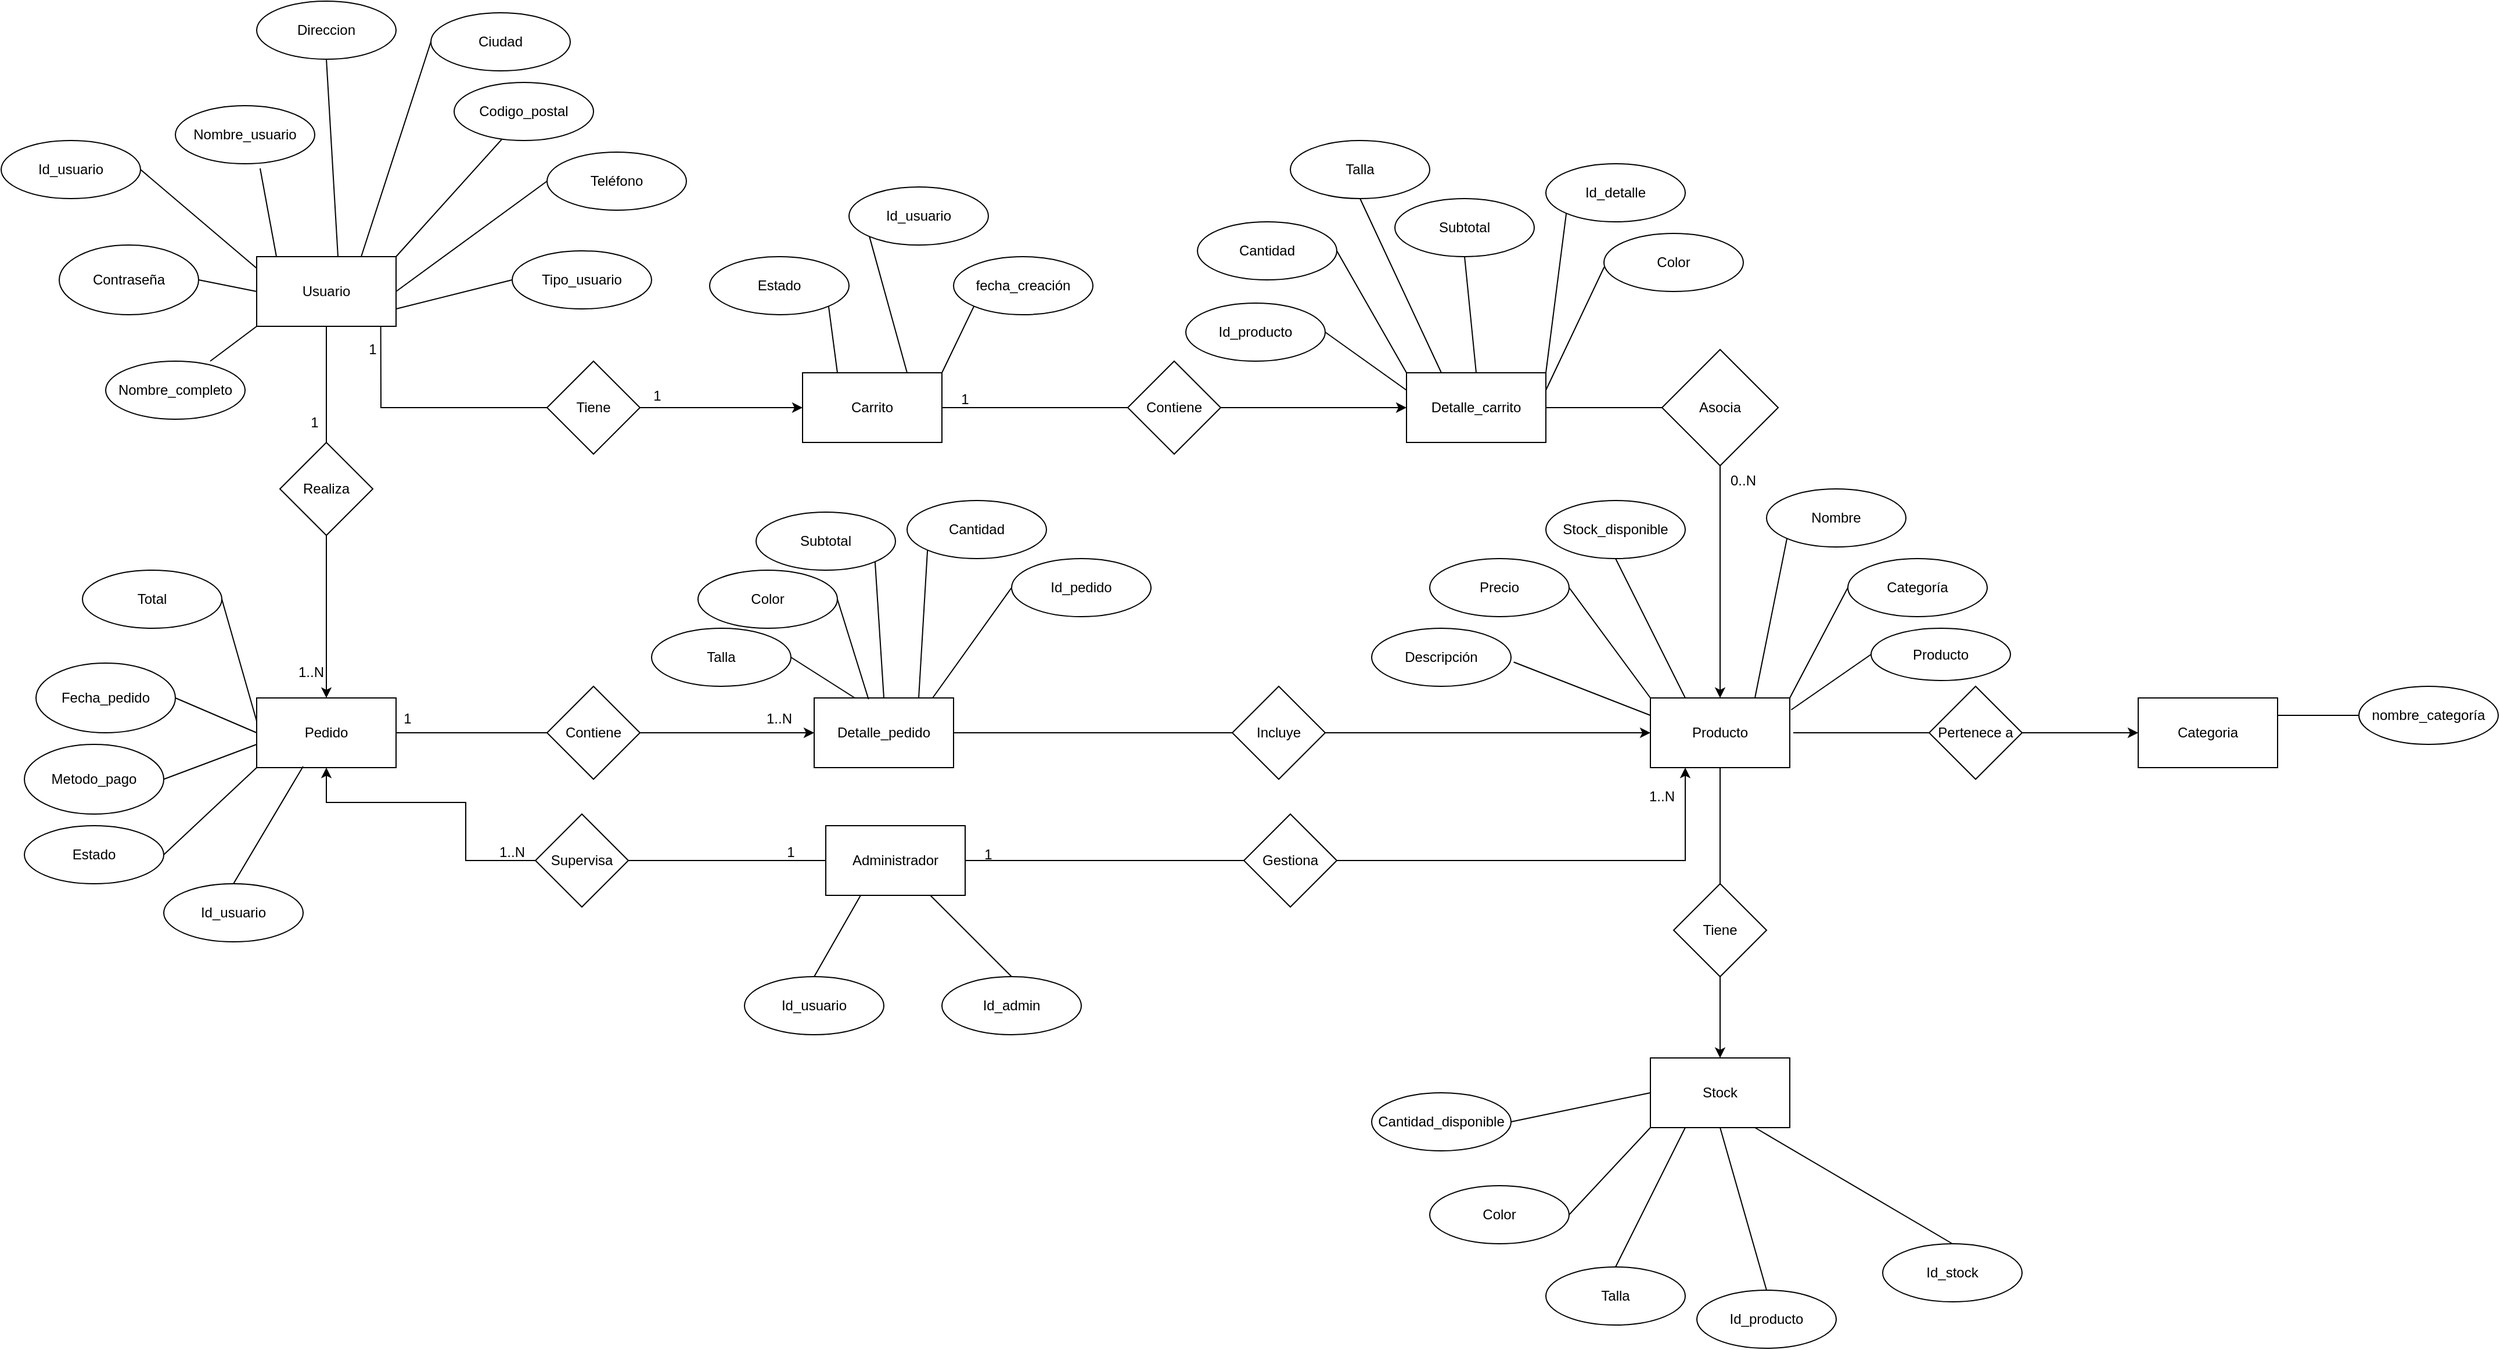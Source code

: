 <mxfile version="26.1.0">
  <diagram id="F8WKbndC_n5BdhczXZju" name="Página-2">
    <mxGraphModel grid="1" page="1" gridSize="10" guides="1" tooltips="1" connect="1" arrows="1" fold="1" pageScale="1" pageWidth="827" pageHeight="1169" math="0" shadow="0">
      <root>
        <mxCell id="0" />
        <mxCell id="1" parent="0" />
        <mxCell id="z0hsGDC3lAoRzizT9Ce4-1" value="Usuario" style="rounded=0;whiteSpace=wrap;html=1;" vertex="1" parent="1">
          <mxGeometry x="-490" y="-230" width="120" height="60" as="geometry" />
        </mxCell>
        <mxCell id="z0hsGDC3lAoRzizT9Ce4-2" value="Producto" style="rounded=0;whiteSpace=wrap;html=1;" vertex="1" parent="1">
          <mxGeometry x="710" y="150" width="120" height="60" as="geometry" />
        </mxCell>
        <mxCell id="z0hsGDC3lAoRzizT9Ce4-3" value="Categoria" style="rounded=0;whiteSpace=wrap;html=1;" vertex="1" parent="1">
          <mxGeometry x="1130" y="150" width="120" height="60" as="geometry" />
        </mxCell>
        <mxCell id="z0hsGDC3lAoRzizT9Ce4-4" value="Carrito" style="rounded=0;whiteSpace=wrap;html=1;" vertex="1" parent="1">
          <mxGeometry x="-20" y="-130" width="120" height="60" as="geometry" />
        </mxCell>
        <mxCell id="z0hsGDC3lAoRzizT9Ce4-5" value="Detalle_carrito" style="rounded=0;whiteSpace=wrap;html=1;" vertex="1" parent="1">
          <mxGeometry x="500" y="-130" width="120" height="60" as="geometry" />
        </mxCell>
        <mxCell id="z0hsGDC3lAoRzizT9Ce4-6" value="Pedido" style="rounded=0;whiteSpace=wrap;html=1;" vertex="1" parent="1">
          <mxGeometry x="-490" y="150" width="120" height="60" as="geometry" />
        </mxCell>
        <mxCell id="z0hsGDC3lAoRzizT9Ce4-7" value="Detalle_pedido" style="rounded=0;whiteSpace=wrap;html=1;" vertex="1" parent="1">
          <mxGeometry x="-10" y="150" width="120" height="60" as="geometry" />
        </mxCell>
        <mxCell id="z0hsGDC3lAoRzizT9Ce4-8" value="Stock" style="rounded=0;whiteSpace=wrap;html=1;" vertex="1" parent="1">
          <mxGeometry x="710" y="460" width="120" height="60" as="geometry" />
        </mxCell>
        <mxCell id="z0hsGDC3lAoRzizT9Ce4-9" value="Administrador" style="rounded=0;whiteSpace=wrap;html=1;" vertex="1" parent="1">
          <mxGeometry y="260" width="120" height="60" as="geometry" />
        </mxCell>
        <mxCell id="z0hsGDC3lAoRzizT9Ce4-10" value="Nombre_usuario" style="ellipse;whiteSpace=wrap;html=1;" vertex="1" parent="1">
          <mxGeometry x="-560" y="-360" width="120" height="50" as="geometry" />
        </mxCell>
        <mxCell id="z0hsGDC3lAoRzizT9Ce4-11" value="Direccion" style="ellipse;whiteSpace=wrap;html=1;" vertex="1" parent="1">
          <mxGeometry x="-490" y="-450" width="120" height="50" as="geometry" />
        </mxCell>
        <mxCell id="z0hsGDC3lAoRzizT9Ce4-12" value="Codigo_postal" style="ellipse;whiteSpace=wrap;html=1;" vertex="1" parent="1">
          <mxGeometry x="-320" y="-380" width="120" height="50" as="geometry" />
        </mxCell>
        <mxCell id="z0hsGDC3lAoRzizT9Ce4-13" value="Ciudad" style="ellipse;whiteSpace=wrap;html=1;" vertex="1" parent="1">
          <mxGeometry x="-340" y="-440" width="120" height="50" as="geometry" />
        </mxCell>
        <mxCell id="z0hsGDC3lAoRzizT9Ce4-14" value="Id_usuario" style="ellipse;whiteSpace=wrap;html=1;" vertex="1" parent="1">
          <mxGeometry x="-710" y="-330" width="120" height="50" as="geometry" />
        </mxCell>
        <mxCell id="z0hsGDC3lAoRzizT9Ce4-15" value="Tipo_usuario" style="ellipse;whiteSpace=wrap;html=1;" vertex="1" parent="1">
          <mxGeometry x="-270" y="-235" width="120" height="50" as="geometry" />
        </mxCell>
        <mxCell id="z0hsGDC3lAoRzizT9Ce4-16" value="Nombre_completo" style="ellipse;whiteSpace=wrap;html=1;" vertex="1" parent="1">
          <mxGeometry x="-620" y="-140" width="120" height="50" as="geometry" />
        </mxCell>
        <mxCell id="z0hsGDC3lAoRzizT9Ce4-17" value="Teléfono" style="ellipse;whiteSpace=wrap;html=1;" vertex="1" parent="1">
          <mxGeometry x="-240" y="-320" width="120" height="50" as="geometry" />
        </mxCell>
        <mxCell id="z0hsGDC3lAoRzizT9Ce4-18" value="Contraseña" style="ellipse;whiteSpace=wrap;html=1;" vertex="1" parent="1">
          <mxGeometry x="-660" y="-240" width="120" height="60" as="geometry" />
        </mxCell>
        <mxCell id="z0hsGDC3lAoRzizT9Ce4-29" value="Id_usuario" style="ellipse;whiteSpace=wrap;html=1;" vertex="1" parent="1">
          <mxGeometry x="20" y="-290" width="120" height="50" as="geometry" />
        </mxCell>
        <mxCell id="z0hsGDC3lAoRzizT9Ce4-30" value="fecha_creación" style="ellipse;whiteSpace=wrap;html=1;" vertex="1" parent="1">
          <mxGeometry x="110" y="-230" width="120" height="50" as="geometry" />
        </mxCell>
        <mxCell id="z0hsGDC3lAoRzizT9Ce4-31" value="Estado" style="ellipse;whiteSpace=wrap;html=1;" vertex="1" parent="1">
          <mxGeometry x="-100" y="-230" width="120" height="50" as="geometry" />
        </mxCell>
        <mxCell id="z0hsGDC3lAoRzizT9Ce4-33" value="Id_usuario" style="ellipse;whiteSpace=wrap;html=1;" vertex="1" parent="1">
          <mxGeometry x="-570" y="310" width="120" height="50" as="geometry" />
        </mxCell>
        <mxCell id="z0hsGDC3lAoRzizT9Ce4-34" value="Fecha_pedido" style="ellipse;whiteSpace=wrap;html=1;" vertex="1" parent="1">
          <mxGeometry x="-680" y="120" width="120" height="60" as="geometry" />
        </mxCell>
        <mxCell id="z0hsGDC3lAoRzizT9Ce4-35" value="Total" style="ellipse;whiteSpace=wrap;html=1;" vertex="1" parent="1">
          <mxGeometry x="-640" y="40" width="120" height="50" as="geometry" />
        </mxCell>
        <mxCell id="z0hsGDC3lAoRzizT9Ce4-36" value="Estado" style="ellipse;whiteSpace=wrap;html=1;" vertex="1" parent="1">
          <mxGeometry x="-690" y="260" width="120" height="50" as="geometry" />
        </mxCell>
        <mxCell id="z0hsGDC3lAoRzizT9Ce4-37" value="Metodo_pago" style="ellipse;whiteSpace=wrap;html=1;" vertex="1" parent="1">
          <mxGeometry x="-690" y="190" width="120" height="60" as="geometry" />
        </mxCell>
        <mxCell id="z0hsGDC3lAoRzizT9Ce4-40" value="Realiza" style="rhombus;whiteSpace=wrap;html=1;" vertex="1" parent="1">
          <mxGeometry x="-470" y="-70" width="80" height="80" as="geometry" />
        </mxCell>
        <mxCell id="z0hsGDC3lAoRzizT9Ce4-42" value="" style="endArrow=classic;html=1;rounded=0;entryX=0.5;entryY=0;entryDx=0;entryDy=0;exitX=0.5;exitY=1;exitDx=0;exitDy=0;" edge="1" parent="1" source="z0hsGDC3lAoRzizT9Ce4-40" target="z0hsGDC3lAoRzizT9Ce4-6">
          <mxGeometry width="50" height="50" relative="1" as="geometry">
            <mxPoint x="-410" y="60" as="sourcePoint" />
            <mxPoint x="-360" y="10" as="targetPoint" />
          </mxGeometry>
        </mxCell>
        <mxCell id="z0hsGDC3lAoRzizT9Ce4-44" value="Tiene" style="rhombus;whiteSpace=wrap;html=1;" vertex="1" parent="1">
          <mxGeometry x="-240" y="-140" width="80" height="80" as="geometry" />
        </mxCell>
        <mxCell id="z0hsGDC3lAoRzizT9Ce4-45" value="" style="endArrow=classic;html=1;rounded=0;exitX=1;exitY=0.5;exitDx=0;exitDy=0;entryX=0;entryY=0.5;entryDx=0;entryDy=0;" edge="1" parent="1" source="z0hsGDC3lAoRzizT9Ce4-44" target="z0hsGDC3lAoRzizT9Ce4-4">
          <mxGeometry width="50" height="50" relative="1" as="geometry">
            <mxPoint x="-210" y="30" as="sourcePoint" />
            <mxPoint x="-160" y="-20" as="targetPoint" />
          </mxGeometry>
        </mxCell>
        <mxCell id="z0hsGDC3lAoRzizT9Ce4-48" value="Contiene" style="rhombus;whiteSpace=wrap;html=1;" vertex="1" parent="1">
          <mxGeometry x="260" y="-140" width="80" height="80" as="geometry" />
        </mxCell>
        <mxCell id="z0hsGDC3lAoRzizT9Ce4-50" value="" style="endArrow=classic;html=1;rounded=0;entryX=0;entryY=0.5;entryDx=0;entryDy=0;exitX=1;exitY=0.5;exitDx=0;exitDy=0;" edge="1" parent="1" source="z0hsGDC3lAoRzizT9Ce4-48" target="z0hsGDC3lAoRzizT9Ce4-5">
          <mxGeometry width="50" height="50" relative="1" as="geometry">
            <mxPoint x="130" y="-20" as="sourcePoint" />
            <mxPoint x="180" y="-70" as="targetPoint" />
          </mxGeometry>
        </mxCell>
        <mxCell id="z0hsGDC3lAoRzizT9Ce4-51" value="Contiene" style="rhombus;whiteSpace=wrap;html=1;" vertex="1" parent="1">
          <mxGeometry x="-240" y="140" width="80" height="80" as="geometry" />
        </mxCell>
        <mxCell id="z0hsGDC3lAoRzizT9Ce4-53" value="" style="endArrow=classic;html=1;rounded=0;exitX=1;exitY=0.5;exitDx=0;exitDy=0;entryX=0;entryY=0.5;entryDx=0;entryDy=0;" edge="1" parent="1" source="z0hsGDC3lAoRzizT9Ce4-51" target="z0hsGDC3lAoRzizT9Ce4-7">
          <mxGeometry width="50" height="50" relative="1" as="geometry">
            <mxPoint x="240" y="240" as="sourcePoint" />
            <mxPoint x="290" y="190" as="targetPoint" />
          </mxGeometry>
        </mxCell>
        <mxCell id="z0hsGDC3lAoRzizT9Ce4-54" value="Incluye" style="rhombus;whiteSpace=wrap;html=1;" vertex="1" parent="1">
          <mxGeometry x="350" y="140" width="80" height="80" as="geometry" />
        </mxCell>
        <mxCell id="z0hsGDC3lAoRzizT9Ce4-55" value="Asocia" style="rhombus;whiteSpace=wrap;html=1;" vertex="1" parent="1">
          <mxGeometry x="720" y="-150" width="100" height="100" as="geometry" />
        </mxCell>
        <mxCell id="z0hsGDC3lAoRzizT9Ce4-57" value="" style="endArrow=classic;html=1;rounded=0;exitX=1;exitY=0.5;exitDx=0;exitDy=0;entryX=0;entryY=0.5;entryDx=0;entryDy=0;" edge="1" parent="1" source="z0hsGDC3lAoRzizT9Ce4-54" target="z0hsGDC3lAoRzizT9Ce4-2">
          <mxGeometry width="50" height="50" relative="1" as="geometry">
            <mxPoint x="580" y="60" as="sourcePoint" />
            <mxPoint x="850" y="180" as="targetPoint" />
          </mxGeometry>
        </mxCell>
        <mxCell id="z0hsGDC3lAoRzizT9Ce4-59" value="" style="endArrow=classic;html=1;rounded=0;exitX=0.5;exitY=1;exitDx=0;exitDy=0;entryX=0.5;entryY=0;entryDx=0;entryDy=0;" edge="1" parent="1" source="z0hsGDC3lAoRzizT9Ce4-55" target="z0hsGDC3lAoRzizT9Ce4-2">
          <mxGeometry width="50" height="50" relative="1" as="geometry">
            <mxPoint x="580" y="60" as="sourcePoint" />
            <mxPoint x="750" y="130" as="targetPoint" />
          </mxGeometry>
        </mxCell>
        <mxCell id="z0hsGDC3lAoRzizT9Ce4-60" value="Pertenece a" style="rhombus;whiteSpace=wrap;html=1;" vertex="1" parent="1">
          <mxGeometry x="950" y="140" width="80" height="80" as="geometry" />
        </mxCell>
        <mxCell id="z0hsGDC3lAoRzizT9Ce4-61" value="Tiene" style="rhombus;whiteSpace=wrap;html=1;" vertex="1" parent="1">
          <mxGeometry x="730" y="310" width="80" height="80" as="geometry" />
        </mxCell>
        <mxCell id="z0hsGDC3lAoRzizT9Ce4-63" value="" style="endArrow=classic;html=1;rounded=0;exitX=1;exitY=0.5;exitDx=0;exitDy=0;" edge="1" parent="1" source="z0hsGDC3lAoRzizT9Ce4-60" target="z0hsGDC3lAoRzizT9Ce4-3">
          <mxGeometry width="50" height="50" relative="1" as="geometry">
            <mxPoint x="940" y="480" as="sourcePoint" />
            <mxPoint x="990" y="430" as="targetPoint" />
          </mxGeometry>
        </mxCell>
        <mxCell id="z0hsGDC3lAoRzizT9Ce4-65" value="" style="endArrow=classic;html=1;rounded=0;exitX=0.5;exitY=1;exitDx=0;exitDy=0;entryX=0.5;entryY=0;entryDx=0;entryDy=0;" edge="1" parent="1" source="z0hsGDC3lAoRzizT9Ce4-61" target="z0hsGDC3lAoRzizT9Ce4-8">
          <mxGeometry width="50" height="50" relative="1" as="geometry">
            <mxPoint x="940" y="480" as="sourcePoint" />
            <mxPoint x="990" y="430" as="targetPoint" />
          </mxGeometry>
        </mxCell>
        <mxCell id="z0hsGDC3lAoRzizT9Ce4-67" value="" style="endArrow=classic;html=1;rounded=0;exitX=0;exitY=0.5;exitDx=0;exitDy=0;entryX=0;entryY=0.5;entryDx=0;entryDy=0;" edge="1" parent="1" source="z0hsGDC3lAoRzizT9Ce4-9" target="z0hsGDC3lAoRzizT9Ce4-9">
          <mxGeometry width="50" height="50" relative="1" as="geometry">
            <mxPoint x="-10" y="230" as="sourcePoint" />
            <mxPoint x="40" y="180" as="targetPoint" />
          </mxGeometry>
        </mxCell>
        <mxCell id="z0hsGDC3lAoRzizT9Ce4-69" value="Supervisa" style="rhombus;whiteSpace=wrap;html=1;" vertex="1" parent="1">
          <mxGeometry x="-250" y="250" width="80" height="80" as="geometry" />
        </mxCell>
        <mxCell id="z0hsGDC3lAoRzizT9Ce4-74" value="" style="endArrow=classic;html=1;rounded=0;exitX=0;exitY=0.5;exitDx=0;exitDy=0;entryX=0.5;entryY=1;entryDx=0;entryDy=0;" edge="1" parent="1" source="z0hsGDC3lAoRzizT9Ce4-69" target="z0hsGDC3lAoRzizT9Ce4-6">
          <mxGeometry width="50" height="50" relative="1" as="geometry">
            <mxPoint x="-10" y="230" as="sourcePoint" />
            <mxPoint x="40" y="180" as="targetPoint" />
            <Array as="points">
              <mxPoint x="-310" y="290" />
              <mxPoint x="-310" y="240" />
              <mxPoint x="-430" y="240" />
            </Array>
          </mxGeometry>
        </mxCell>
        <mxCell id="z0hsGDC3lAoRzizT9Ce4-75" value="Gestiona" style="rhombus;whiteSpace=wrap;html=1;" vertex="1" parent="1">
          <mxGeometry x="360" y="250" width="80" height="80" as="geometry" />
        </mxCell>
        <mxCell id="z0hsGDC3lAoRzizT9Ce4-77" value="" style="endArrow=classic;html=1;rounded=0;exitX=1;exitY=0.5;exitDx=0;exitDy=0;entryX=0.25;entryY=1;entryDx=0;entryDy=0;" edge="1" parent="1" source="z0hsGDC3lAoRzizT9Ce4-75" target="z0hsGDC3lAoRzizT9Ce4-2">
          <mxGeometry relative="1" as="geometry">
            <mxPoint x="-40" y="210" as="sourcePoint" />
            <mxPoint x="60" y="210" as="targetPoint" />
            <Array as="points">
              <mxPoint x="740" y="290" />
            </Array>
          </mxGeometry>
        </mxCell>
        <mxCell id="z0hsGDC3lAoRzizT9Ce4-79" value="Id_detalle" style="ellipse;whiteSpace=wrap;html=1;" vertex="1" parent="1">
          <mxGeometry x="620" y="-310" width="120" height="50" as="geometry" />
        </mxCell>
        <mxCell id="z0hsGDC3lAoRzizT9Ce4-81" value="Id_producto" style="ellipse;whiteSpace=wrap;html=1;" vertex="1" parent="1">
          <mxGeometry x="310" y="-190" width="120" height="50" as="geometry" />
        </mxCell>
        <mxCell id="z0hsGDC3lAoRzizT9Ce4-82" value="Cantidad" style="ellipse;whiteSpace=wrap;html=1;" vertex="1" parent="1">
          <mxGeometry x="320" y="-260" width="120" height="50" as="geometry" />
        </mxCell>
        <mxCell id="z0hsGDC3lAoRzizT9Ce4-83" value="Subtotal" style="ellipse;whiteSpace=wrap;html=1;" vertex="1" parent="1">
          <mxGeometry x="490" y="-280" width="120" height="50" as="geometry" />
        </mxCell>
        <mxCell id="z0hsGDC3lAoRzizT9Ce4-85" value="Talla" style="ellipse;whiteSpace=wrap;html=1;" vertex="1" parent="1">
          <mxGeometry x="400" y="-330" width="120" height="50" as="geometry" />
        </mxCell>
        <mxCell id="z0hsGDC3lAoRzizT9Ce4-86" value="Color" style="ellipse;whiteSpace=wrap;html=1;" vertex="1" parent="1">
          <mxGeometry x="670" y="-250" width="120" height="50" as="geometry" />
        </mxCell>
        <mxCell id="z0hsGDC3lAoRzizT9Ce4-91" value="Id_pedido" style="ellipse;whiteSpace=wrap;html=1;" vertex="1" parent="1">
          <mxGeometry x="160" y="30" width="120" height="50" as="geometry" />
        </mxCell>
        <mxCell id="z0hsGDC3lAoRzizT9Ce4-92" value="Cantidad" style="ellipse;whiteSpace=wrap;html=1;" vertex="1" parent="1">
          <mxGeometry x="70" y="-20" width="120" height="50" as="geometry" />
        </mxCell>
        <mxCell id="z0hsGDC3lAoRzizT9Ce4-93" value="Talla" style="ellipse;whiteSpace=wrap;html=1;" vertex="1" parent="1">
          <mxGeometry x="-150" y="90" width="120" height="50" as="geometry" />
        </mxCell>
        <mxCell id="z0hsGDC3lAoRzizT9Ce4-94" value="Subtotal" style="ellipse;whiteSpace=wrap;html=1;" vertex="1" parent="1">
          <mxGeometry x="-60" y="-10" width="120" height="50" as="geometry" />
        </mxCell>
        <mxCell id="z0hsGDC3lAoRzizT9Ce4-95" value="Color" style="ellipse;whiteSpace=wrap;html=1;" vertex="1" parent="1">
          <mxGeometry x="-110" y="40" width="120" height="50" as="geometry" />
        </mxCell>
        <mxCell id="z0hsGDC3lAoRzizT9Ce4-96" style="edgeStyle=orthogonalEdgeStyle;rounded=0;orthogonalLoop=1;jettySize=auto;html=1;exitX=0.5;exitY=1;exitDx=0;exitDy=0;" edge="1" parent="1" source="z0hsGDC3lAoRzizT9Ce4-95" target="z0hsGDC3lAoRzizT9Ce4-95">
          <mxGeometry relative="1" as="geometry" />
        </mxCell>
        <mxCell id="z0hsGDC3lAoRzizT9Ce4-98" value="Producto" style="ellipse;whiteSpace=wrap;html=1;" vertex="1" parent="1">
          <mxGeometry x="900" y="90" width="120" height="45" as="geometry" />
        </mxCell>
        <mxCell id="z0hsGDC3lAoRzizT9Ce4-99" value="Nombre" style="ellipse;whiteSpace=wrap;html=1;" vertex="1" parent="1">
          <mxGeometry x="810" y="-30" width="120" height="50" as="geometry" />
        </mxCell>
        <mxCell id="4t6waxiLViag2Xm85rEl-38" style="edgeStyle=orthogonalEdgeStyle;rounded=0;orthogonalLoop=1;jettySize=auto;html=1;exitX=1;exitY=0.5;exitDx=0;exitDy=0;" edge="1" parent="1" source="z0hsGDC3lAoRzizT9Ce4-100">
          <mxGeometry relative="1" as="geometry">
            <mxPoint x="590" y="115.143" as="targetPoint" />
          </mxGeometry>
        </mxCell>
        <mxCell id="z0hsGDC3lAoRzizT9Ce4-100" value="Descripción" style="ellipse;whiteSpace=wrap;html=1;" vertex="1" parent="1">
          <mxGeometry x="470" y="90" width="120" height="50" as="geometry" />
        </mxCell>
        <mxCell id="z0hsGDC3lAoRzizT9Ce4-101" value="Precio" style="ellipse;whiteSpace=wrap;html=1;" vertex="1" parent="1">
          <mxGeometry x="520" y="30" width="120" height="50" as="geometry" />
        </mxCell>
        <mxCell id="z0hsGDC3lAoRzizT9Ce4-102" value="Categoría" style="ellipse;whiteSpace=wrap;html=1;" vertex="1" parent="1">
          <mxGeometry x="880" y="30" width="120" height="50" as="geometry" />
        </mxCell>
        <mxCell id="z0hsGDC3lAoRzizT9Ce4-103" value="Stock_disponible" style="ellipse;whiteSpace=wrap;html=1;" vertex="1" parent="1">
          <mxGeometry x="620" y="-20" width="120" height="50" as="geometry" />
        </mxCell>
        <mxCell id="z0hsGDC3lAoRzizT9Ce4-109" value="nombre_categoría" style="ellipse;whiteSpace=wrap;html=1;" vertex="1" parent="1">
          <mxGeometry x="1320" y="140" width="120" height="50" as="geometry" />
        </mxCell>
        <mxCell id="z0hsGDC3lAoRzizT9Ce4-110" value="Id_stock" style="ellipse;whiteSpace=wrap;html=1;" vertex="1" parent="1">
          <mxGeometry x="910" y="620" width="120" height="50" as="geometry" />
        </mxCell>
        <mxCell id="z0hsGDC3lAoRzizT9Ce4-111" value="Id_producto" style="ellipse;whiteSpace=wrap;html=1;" vertex="1" parent="1">
          <mxGeometry x="750" y="660" width="120" height="50" as="geometry" />
        </mxCell>
        <mxCell id="z0hsGDC3lAoRzizT9Ce4-113" value="Talla" style="ellipse;whiteSpace=wrap;html=1;" vertex="1" parent="1">
          <mxGeometry x="620" y="640" width="120" height="50" as="geometry" />
        </mxCell>
        <mxCell id="z0hsGDC3lAoRzizT9Ce4-114" value="Color" style="ellipse;whiteSpace=wrap;html=1;" vertex="1" parent="1">
          <mxGeometry x="520" y="570" width="120" height="50" as="geometry" />
        </mxCell>
        <mxCell id="z0hsGDC3lAoRzizT9Ce4-115" value="Cantidad_disponible" style="ellipse;whiteSpace=wrap;html=1;" vertex="1" parent="1">
          <mxGeometry x="470" y="490" width="120" height="50" as="geometry" />
        </mxCell>
        <mxCell id="z0hsGDC3lAoRzizT9Ce4-117" value="Id_admin" style="ellipse;whiteSpace=wrap;html=1;" vertex="1" parent="1">
          <mxGeometry x="100" y="390" width="120" height="50" as="geometry" />
        </mxCell>
        <mxCell id="z0hsGDC3lAoRzizT9Ce4-118" value="Id_usuario" style="ellipse;whiteSpace=wrap;html=1;" vertex="1" parent="1">
          <mxGeometry x="-70" y="390" width="120" height="50" as="geometry" />
        </mxCell>
        <mxCell id="z0hsGDC3lAoRzizT9Ce4-158" value="1..N" style="text;html=1;align=center;verticalAlign=middle;whiteSpace=wrap;rounded=0;" vertex="1" parent="1">
          <mxGeometry x="-300" y="270" width="60" height="25" as="geometry" />
        </mxCell>
        <mxCell id="z0hsGDC3lAoRzizT9Ce4-159" value="1" style="text;html=1;align=center;verticalAlign=middle;whiteSpace=wrap;rounded=0;" vertex="1" parent="1">
          <mxGeometry x="-420" y="-160" width="60" height="20" as="geometry" />
        </mxCell>
        <mxCell id="z0hsGDC3lAoRzizT9Ce4-160" value="1" style="text;html=1;align=center;verticalAlign=middle;whiteSpace=wrap;rounded=0;" vertex="1" parent="1">
          <mxGeometry x="-170" y="-120" width="50" height="20" as="geometry" />
        </mxCell>
        <mxCell id="z0hsGDC3lAoRzizT9Ce4-161" value="1" style="text;html=1;align=center;verticalAlign=middle;whiteSpace=wrap;rounded=0;" vertex="1" parent="1">
          <mxGeometry x="110" y="270" width="60" height="30" as="geometry" />
        </mxCell>
        <mxCell id="z0hsGDC3lAoRzizT9Ce4-162" value="1..N" style="text;html=1;align=center;verticalAlign=middle;whiteSpace=wrap;rounded=0;" vertex="1" parent="1">
          <mxGeometry x="690" y="225" width="60" height="20" as="geometry" />
        </mxCell>
        <mxCell id="z0hsGDC3lAoRzizT9Ce4-163" value="1..N" style="text;html=1;align=center;verticalAlign=middle;whiteSpace=wrap;rounded=0;" vertex="1" parent="1">
          <mxGeometry x="-70" y="155" width="60" height="25" as="geometry" />
        </mxCell>
        <mxCell id="z0hsGDC3lAoRzizT9Ce4-164" value="1" style="text;html=1;align=center;verticalAlign=middle;whiteSpace=wrap;rounded=0;" vertex="1" parent="1">
          <mxGeometry x="-390" y="155" width="60" height="25" as="geometry" />
        </mxCell>
        <mxCell id="z0hsGDC3lAoRzizT9Ce4-165" value="1..N" style="text;html=1;align=center;verticalAlign=middle;whiteSpace=wrap;rounded=0;" vertex="1" parent="1">
          <mxGeometry x="-473" y="115" width="60" height="25" as="geometry" />
        </mxCell>
        <mxCell id="z0hsGDC3lAoRzizT9Ce4-166" value="1" style="text;html=1;align=center;verticalAlign=middle;whiteSpace=wrap;rounded=0;" vertex="1" parent="1">
          <mxGeometry x="-470" y="-100" width="60" height="25" as="geometry" />
        </mxCell>
        <mxCell id="z0hsGDC3lAoRzizT9Ce4-167" value="0..N" style="text;html=1;align=center;verticalAlign=middle;whiteSpace=wrap;rounded=0;" vertex="1" parent="1">
          <mxGeometry x="760" y="-50" width="60" height="25" as="geometry" />
        </mxCell>
        <mxCell id="z0hsGDC3lAoRzizT9Ce4-168" value="1" style="text;html=1;align=center;verticalAlign=middle;whiteSpace=wrap;rounded=0;" vertex="1" parent="1">
          <mxGeometry x="90" y="-120" width="60" height="25" as="geometry" />
        </mxCell>
        <mxCell id="z0hsGDC3lAoRzizT9Ce4-170" value="1" style="text;html=1;align=center;verticalAlign=middle;whiteSpace=wrap;rounded=0;" vertex="1" parent="1">
          <mxGeometry x="-60" y="270" width="60" height="25" as="geometry" />
        </mxCell>
        <mxCell id="4t6waxiLViag2Xm85rEl-1" value="" style="endArrow=none;html=1;rounded=0;entryX=1;entryY=0.5;entryDx=0;entryDy=0;" edge="1" parent="1" target="z0hsGDC3lAoRzizT9Ce4-93">
          <mxGeometry width="50" height="50" relative="1" as="geometry">
            <mxPoint x="25" y="150" as="sourcePoint" />
            <mxPoint x="75" y="100" as="targetPoint" />
          </mxGeometry>
        </mxCell>
        <mxCell id="4t6waxiLViag2Xm85rEl-2" value="" style="endArrow=none;html=1;rounded=0;exitX=1;exitY=0.5;exitDx=0;exitDy=0;entryX=0;entryY=0.5;entryDx=0;entryDy=0;" edge="1" parent="1" source="z0hsGDC3lAoRzizT9Ce4-1" target="z0hsGDC3lAoRzizT9Ce4-17">
          <mxGeometry width="50" height="50" relative="1" as="geometry">
            <mxPoint x="-360" y="-185" as="sourcePoint" />
            <mxPoint x="-310" y="-235" as="targetPoint" />
          </mxGeometry>
        </mxCell>
        <mxCell id="4t6waxiLViag2Xm85rEl-3" value="" style="endArrow=none;html=1;rounded=0;entryX=0;entryY=0.5;entryDx=0;entryDy=0;exitX=1;exitY=0.5;exitDx=0;exitDy=0;" edge="1" parent="1" source="z0hsGDC3lAoRzizT9Ce4-18" target="z0hsGDC3lAoRzizT9Ce4-1">
          <mxGeometry width="50" height="50" relative="1" as="geometry">
            <mxPoint x="-655" y="-140" as="sourcePoint" />
            <mxPoint x="-605" y="-190" as="targetPoint" />
          </mxGeometry>
        </mxCell>
        <mxCell id="4t6waxiLViag2Xm85rEl-4" value="" style="endArrow=none;html=1;rounded=0;exitX=1;exitY=0.5;exitDx=0;exitDy=0;" edge="1" parent="1" source="z0hsGDC3lAoRzizT9Ce4-14">
          <mxGeometry width="50" height="50" relative="1" as="geometry">
            <mxPoint x="-540" y="-170" as="sourcePoint" />
            <mxPoint x="-490" y="-220" as="targetPoint" />
          </mxGeometry>
        </mxCell>
        <mxCell id="4t6waxiLViag2Xm85rEl-5" value="" style="endArrow=none;html=1;rounded=0;entryX=0;entryY=0.5;entryDx=0;entryDy=0;" edge="1" parent="1" target="z0hsGDC3lAoRzizT9Ce4-13">
          <mxGeometry width="50" height="50" relative="1" as="geometry">
            <mxPoint x="-400" y="-230" as="sourcePoint" />
            <mxPoint x="-350" y="-280" as="targetPoint" />
          </mxGeometry>
        </mxCell>
        <mxCell id="4t6waxiLViag2Xm85rEl-10" value="" style="endArrow=none;html=1;rounded=0;entryX=0;entryY=1;entryDx=0;entryDy=0;exitX=0.75;exitY=0;exitDx=0;exitDy=0;exitPerimeter=0;" edge="1" parent="1" source="z0hsGDC3lAoRzizT9Ce4-16" target="z0hsGDC3lAoRzizT9Ce4-1">
          <mxGeometry width="50" height="50" relative="1" as="geometry">
            <mxPoint x="-570" y="-140" as="sourcePoint" />
            <mxPoint x="-520" y="-190" as="targetPoint" />
          </mxGeometry>
        </mxCell>
        <mxCell id="4t6waxiLViag2Xm85rEl-11" value="" style="endArrow=none;html=1;rounded=0;entryX=0.342;entryY=0.98;entryDx=0;entryDy=0;entryPerimeter=0;exitX=1;exitY=0;exitDx=0;exitDy=0;" edge="1" parent="1" source="z0hsGDC3lAoRzizT9Ce4-1" target="z0hsGDC3lAoRzizT9Ce4-12">
          <mxGeometry width="50" height="50" relative="1" as="geometry">
            <mxPoint x="-370" y="-190" as="sourcePoint" />
            <mxPoint x="-320" y="-240" as="targetPoint" />
          </mxGeometry>
        </mxCell>
        <mxCell id="4t6waxiLViag2Xm85rEl-12" value="" style="endArrow=none;html=1;rounded=0;entryX=0.5;entryY=1;entryDx=0;entryDy=0;" edge="1" parent="1" target="z0hsGDC3lAoRzizT9Ce4-11">
          <mxGeometry width="50" height="50" relative="1" as="geometry">
            <mxPoint x="-420" y="-230" as="sourcePoint" />
            <mxPoint x="-370" y="-280" as="targetPoint" />
          </mxGeometry>
        </mxCell>
        <mxCell id="4t6waxiLViag2Xm85rEl-13" value="" style="endArrow=none;html=1;rounded=0;entryX=0.608;entryY=1.08;entryDx=0;entryDy=0;entryPerimeter=0;" edge="1" parent="1" target="z0hsGDC3lAoRzizT9Ce4-10">
          <mxGeometry width="50" height="50" relative="1" as="geometry">
            <mxPoint x="-473" y="-230" as="sourcePoint" />
            <mxPoint x="-423" y="-280" as="targetPoint" />
          </mxGeometry>
        </mxCell>
        <mxCell id="4t6waxiLViag2Xm85rEl-16" value="" style="endArrow=none;html=1;rounded=0;exitX=0.333;exitY=0.983;exitDx=0;exitDy=0;exitPerimeter=0;entryX=0.5;entryY=0;entryDx=0;entryDy=0;" edge="1" parent="1" source="z0hsGDC3lAoRzizT9Ce4-6" target="z0hsGDC3lAoRzizT9Ce4-33">
          <mxGeometry width="50" height="50" relative="1" as="geometry">
            <mxPoint x="-170" y="130" as="sourcePoint" />
            <mxPoint x="-120" y="80" as="targetPoint" />
          </mxGeometry>
        </mxCell>
        <mxCell id="4t6waxiLViag2Xm85rEl-18" value="" style="endArrow=none;html=1;rounded=0;entryX=0;entryY=1;entryDx=0;entryDy=0;exitX=1;exitY=0.5;exitDx=0;exitDy=0;" edge="1" parent="1" source="z0hsGDC3lAoRzizT9Ce4-36" target="z0hsGDC3lAoRzizT9Ce4-6">
          <mxGeometry width="50" height="50" relative="1" as="geometry">
            <mxPoint x="-300" y="180" as="sourcePoint" />
            <mxPoint x="-250" y="130" as="targetPoint" />
          </mxGeometry>
        </mxCell>
        <mxCell id="4t6waxiLViag2Xm85rEl-19" value="" style="endArrow=none;html=1;rounded=0;exitX=1;exitY=0.5;exitDx=0;exitDy=0;" edge="1" parent="1" source="z0hsGDC3lAoRzizT9Ce4-37">
          <mxGeometry width="50" height="50" relative="1" as="geometry">
            <mxPoint x="-540" y="240" as="sourcePoint" />
            <mxPoint x="-490" y="190" as="targetPoint" />
          </mxGeometry>
        </mxCell>
        <mxCell id="4t6waxiLViag2Xm85rEl-20" value="" style="endArrow=none;html=1;rounded=0;exitX=1;exitY=0.5;exitDx=0;exitDy=0;" edge="1" parent="1" source="z0hsGDC3lAoRzizT9Ce4-34">
          <mxGeometry width="50" height="50" relative="1" as="geometry">
            <mxPoint x="-540" y="230" as="sourcePoint" />
            <mxPoint x="-490" y="180" as="targetPoint" />
          </mxGeometry>
        </mxCell>
        <mxCell id="4t6waxiLViag2Xm85rEl-21" value="" style="endArrow=none;html=1;rounded=0;exitX=1;exitY=0.5;exitDx=0;exitDy=0;" edge="1" parent="1" source="z0hsGDC3lAoRzizT9Ce4-35">
          <mxGeometry width="50" height="50" relative="1" as="geometry">
            <mxPoint x="-540" y="220" as="sourcePoint" />
            <mxPoint x="-490" y="170" as="targetPoint" />
          </mxGeometry>
        </mxCell>
        <mxCell id="4t6waxiLViag2Xm85rEl-22" value="" style="endArrow=none;html=1;rounded=0;entryX=0.39;entryY=0.019;entryDx=0;entryDy=0;entryPerimeter=0;exitX=1;exitY=0.5;exitDx=0;exitDy=0;" edge="1" parent="1" source="z0hsGDC3lAoRzizT9Ce4-95" target="z0hsGDC3lAoRzizT9Ce4-7">
          <mxGeometry width="50" height="50" relative="1" as="geometry">
            <mxPoint x="-170" y="130" as="sourcePoint" />
            <mxPoint x="-120" y="80" as="targetPoint" />
          </mxGeometry>
        </mxCell>
        <mxCell id="4t6waxiLViag2Xm85rEl-25" value="" style="endArrow=none;html=1;rounded=0;exitX=0.85;exitY=0;exitDx=0;exitDy=0;exitPerimeter=0;entryX=0;entryY=0.5;entryDx=0;entryDy=0;" edge="1" parent="1" source="z0hsGDC3lAoRzizT9Ce4-7" target="z0hsGDC3lAoRzizT9Ce4-91">
          <mxGeometry width="50" height="50" relative="1" as="geometry">
            <mxPoint x="-170" y="130" as="sourcePoint" />
            <mxPoint x="-120" y="80" as="targetPoint" />
          </mxGeometry>
        </mxCell>
        <mxCell id="4t6waxiLViag2Xm85rEl-26" value="" style="endArrow=none;html=1;rounded=0;exitX=0.75;exitY=0;exitDx=0;exitDy=0;entryX=0;entryY=1;entryDx=0;entryDy=0;" edge="1" parent="1" source="z0hsGDC3lAoRzizT9Ce4-7" target="z0hsGDC3lAoRzizT9Ce4-92">
          <mxGeometry width="50" height="50" relative="1" as="geometry">
            <mxPoint x="-170" y="130" as="sourcePoint" />
            <mxPoint x="-120" y="80" as="targetPoint" />
          </mxGeometry>
        </mxCell>
        <mxCell id="4t6waxiLViag2Xm85rEl-27" value="" style="endArrow=none;html=1;rounded=0;exitX=0.5;exitY=0;exitDx=0;exitDy=0;entryX=1;entryY=1;entryDx=0;entryDy=0;" edge="1" parent="1" source="z0hsGDC3lAoRzizT9Ce4-7" target="z0hsGDC3lAoRzizT9Ce4-94">
          <mxGeometry width="50" height="50" relative="1" as="geometry">
            <mxPoint x="-170" y="130" as="sourcePoint" />
            <mxPoint x="-120" y="80" as="targetPoint" />
          </mxGeometry>
        </mxCell>
        <mxCell id="4t6waxiLViag2Xm85rEl-29" value="" style="endArrow=none;html=1;rounded=0;exitX=0.5;exitY=0;exitDx=0;exitDy=0;entryX=0.75;entryY=1;entryDx=0;entryDy=0;" edge="1" parent="1" source="z0hsGDC3lAoRzizT9Ce4-117" target="z0hsGDC3lAoRzizT9Ce4-9">
          <mxGeometry width="50" height="50" relative="1" as="geometry">
            <mxPoint x="40" y="380" as="sourcePoint" />
            <mxPoint x="90" y="330" as="targetPoint" />
          </mxGeometry>
        </mxCell>
        <mxCell id="4t6waxiLViag2Xm85rEl-30" value="" style="endArrow=none;html=1;rounded=0;exitX=0.5;exitY=0;exitDx=0;exitDy=0;entryX=0.25;entryY=1;entryDx=0;entryDy=0;" edge="1" parent="1" source="z0hsGDC3lAoRzizT9Ce4-118" target="z0hsGDC3lAoRzizT9Ce4-9">
          <mxGeometry width="50" height="50" relative="1" as="geometry">
            <mxPoint x="40" y="380" as="sourcePoint" />
            <mxPoint x="90" y="330" as="targetPoint" />
          </mxGeometry>
        </mxCell>
        <mxCell id="4t6waxiLViag2Xm85rEl-32" value="" style="endArrow=none;html=1;rounded=0;exitX=1.01;exitY=0.171;exitDx=0;exitDy=0;exitPerimeter=0;entryX=0;entryY=0.5;entryDx=0;entryDy=0;" edge="1" parent="1" source="z0hsGDC3lAoRzizT9Ce4-2" target="z0hsGDC3lAoRzizT9Ce4-98">
          <mxGeometry width="50" height="50" relative="1" as="geometry">
            <mxPoint x="580" y="120" as="sourcePoint" />
            <mxPoint x="630" y="70" as="targetPoint" />
          </mxGeometry>
        </mxCell>
        <mxCell id="4t6waxiLViag2Xm85rEl-33" value="" style="endArrow=none;html=1;rounded=0;exitX=1;exitY=0;exitDx=0;exitDy=0;entryX=0;entryY=0.5;entryDx=0;entryDy=0;" edge="1" parent="1" source="z0hsGDC3lAoRzizT9Ce4-2" target="z0hsGDC3lAoRzizT9Ce4-102">
          <mxGeometry width="50" height="50" relative="1" as="geometry">
            <mxPoint x="580" y="120" as="sourcePoint" />
            <mxPoint x="630" y="70" as="targetPoint" />
          </mxGeometry>
        </mxCell>
        <mxCell id="4t6waxiLViag2Xm85rEl-34" value="" style="endArrow=none;html=1;rounded=0;exitX=0.75;exitY=0;exitDx=0;exitDy=0;entryX=0;entryY=1;entryDx=0;entryDy=0;" edge="1" parent="1" source="z0hsGDC3lAoRzizT9Ce4-2" target="z0hsGDC3lAoRzizT9Ce4-99">
          <mxGeometry width="50" height="50" relative="1" as="geometry">
            <mxPoint x="580" y="120" as="sourcePoint" />
            <mxPoint x="630" y="70" as="targetPoint" />
          </mxGeometry>
        </mxCell>
        <mxCell id="4t6waxiLViag2Xm85rEl-35" value="" style="endArrow=none;html=1;rounded=0;exitX=0.25;exitY=0;exitDx=0;exitDy=0;entryX=0.5;entryY=1;entryDx=0;entryDy=0;" edge="1" parent="1" source="z0hsGDC3lAoRzizT9Ce4-2" target="z0hsGDC3lAoRzizT9Ce4-103">
          <mxGeometry width="50" height="50" relative="1" as="geometry">
            <mxPoint x="580" y="120" as="sourcePoint" />
            <mxPoint x="630" y="70" as="targetPoint" />
          </mxGeometry>
        </mxCell>
        <mxCell id="4t6waxiLViag2Xm85rEl-36" value="" style="endArrow=none;html=1;rounded=0;exitX=0;exitY=0;exitDx=0;exitDy=0;entryX=1;entryY=0.5;entryDx=0;entryDy=0;" edge="1" parent="1" source="z0hsGDC3lAoRzizT9Ce4-2" target="z0hsGDC3lAoRzizT9Ce4-101">
          <mxGeometry width="50" height="50" relative="1" as="geometry">
            <mxPoint x="580" y="120" as="sourcePoint" />
            <mxPoint x="630" y="70" as="targetPoint" />
          </mxGeometry>
        </mxCell>
        <mxCell id="4t6waxiLViag2Xm85rEl-37" value="" style="endArrow=none;html=1;rounded=0;exitX=0;exitY=0.25;exitDx=0;exitDy=0;entryX=1.019;entryY=0.583;entryDx=0;entryDy=0;entryPerimeter=0;" edge="1" parent="1" source="z0hsGDC3lAoRzizT9Ce4-2" target="z0hsGDC3lAoRzizT9Ce4-100">
          <mxGeometry width="50" height="50" relative="1" as="geometry">
            <mxPoint x="580" y="120" as="sourcePoint" />
            <mxPoint x="630" y="70" as="targetPoint" />
          </mxGeometry>
        </mxCell>
        <mxCell id="4t6waxiLViag2Xm85rEl-40" value="" style="endArrow=none;html=1;rounded=0;exitX=1;exitY=0.25;exitDx=0;exitDy=0;entryX=0;entryY=0.5;entryDx=0;entryDy=0;" edge="1" parent="1" source="z0hsGDC3lAoRzizT9Ce4-3" target="z0hsGDC3lAoRzizT9Ce4-109">
          <mxGeometry width="50" height="50" relative="1" as="geometry">
            <mxPoint x="1140" y="260" as="sourcePoint" />
            <mxPoint x="1190" y="210" as="targetPoint" />
          </mxGeometry>
        </mxCell>
        <mxCell id="4t6waxiLViag2Xm85rEl-41" value="" style="endArrow=none;html=1;rounded=0;entryX=0.75;entryY=1;entryDx=0;entryDy=0;exitX=0.5;exitY=0;exitDx=0;exitDy=0;" edge="1" parent="1" source="z0hsGDC3lAoRzizT9Ce4-110" target="z0hsGDC3lAoRzizT9Ce4-8">
          <mxGeometry width="50" height="50" relative="1" as="geometry">
            <mxPoint x="700" y="620" as="sourcePoint" />
            <mxPoint x="750" y="570" as="targetPoint" />
          </mxGeometry>
        </mxCell>
        <mxCell id="4t6waxiLViag2Xm85rEl-42" value="" style="endArrow=none;html=1;rounded=0;entryX=0.5;entryY=1;entryDx=0;entryDy=0;exitX=0.5;exitY=0;exitDx=0;exitDy=0;" edge="1" parent="1" source="z0hsGDC3lAoRzizT9Ce4-111" target="z0hsGDC3lAoRzizT9Ce4-8">
          <mxGeometry width="50" height="50" relative="1" as="geometry">
            <mxPoint x="700" y="620" as="sourcePoint" />
            <mxPoint x="750" y="570" as="targetPoint" />
          </mxGeometry>
        </mxCell>
        <mxCell id="4t6waxiLViag2Xm85rEl-43" value="" style="endArrow=none;html=1;rounded=0;entryX=0.25;entryY=1;entryDx=0;entryDy=0;exitX=0.5;exitY=0;exitDx=0;exitDy=0;" edge="1" parent="1" source="z0hsGDC3lAoRzizT9Ce4-113" target="z0hsGDC3lAoRzizT9Ce4-8">
          <mxGeometry width="50" height="50" relative="1" as="geometry">
            <mxPoint x="700" y="620" as="sourcePoint" />
            <mxPoint x="750" y="570" as="targetPoint" />
          </mxGeometry>
        </mxCell>
        <mxCell id="4t6waxiLViag2Xm85rEl-44" value="" style="endArrow=none;html=1;rounded=0;entryX=0;entryY=1;entryDx=0;entryDy=0;exitX=1;exitY=0.5;exitDx=0;exitDy=0;" edge="1" parent="1" source="z0hsGDC3lAoRzizT9Ce4-114" target="z0hsGDC3lAoRzizT9Ce4-8">
          <mxGeometry width="50" height="50" relative="1" as="geometry">
            <mxPoint x="700" y="620" as="sourcePoint" />
            <mxPoint x="750" y="570" as="targetPoint" />
          </mxGeometry>
        </mxCell>
        <mxCell id="4t6waxiLViag2Xm85rEl-45" value="" style="endArrow=none;html=1;rounded=0;entryX=0;entryY=0.5;entryDx=0;entryDy=0;exitX=1;exitY=0.5;exitDx=0;exitDy=0;" edge="1" parent="1" source="z0hsGDC3lAoRzizT9Ce4-115" target="z0hsGDC3lAoRzizT9Ce4-8">
          <mxGeometry width="50" height="50" relative="1" as="geometry">
            <mxPoint x="700" y="620" as="sourcePoint" />
            <mxPoint x="750" y="570" as="targetPoint" />
          </mxGeometry>
        </mxCell>
        <mxCell id="4t6waxiLViag2Xm85rEl-46" value="" style="endArrow=none;html=1;rounded=0;exitX=1;exitY=0;exitDx=0;exitDy=0;entryX=0;entryY=1;entryDx=0;entryDy=0;" edge="1" parent="1" source="z0hsGDC3lAoRzizT9Ce4-4" target="z0hsGDC3lAoRzizT9Ce4-30">
          <mxGeometry width="50" height="50" relative="1" as="geometry">
            <mxPoint x="110" y="-170" as="sourcePoint" />
            <mxPoint x="160" y="-220" as="targetPoint" />
          </mxGeometry>
        </mxCell>
        <mxCell id="4t6waxiLViag2Xm85rEl-47" value="" style="endArrow=none;html=1;rounded=0;exitX=0.75;exitY=0;exitDx=0;exitDy=0;entryX=0;entryY=1;entryDx=0;entryDy=0;" edge="1" parent="1" source="z0hsGDC3lAoRzizT9Ce4-4" target="z0hsGDC3lAoRzizT9Ce4-29">
          <mxGeometry width="50" height="50" relative="1" as="geometry">
            <mxPoint x="110" y="-170" as="sourcePoint" />
            <mxPoint x="160" y="-220" as="targetPoint" />
          </mxGeometry>
        </mxCell>
        <mxCell id="4t6waxiLViag2Xm85rEl-49" value="" style="endArrow=none;html=1;rounded=0;exitX=0.25;exitY=0;exitDx=0;exitDy=0;entryX=1;entryY=1;entryDx=0;entryDy=0;" edge="1" parent="1" source="z0hsGDC3lAoRzizT9Ce4-4" target="z0hsGDC3lAoRzizT9Ce4-31">
          <mxGeometry width="50" height="50" relative="1" as="geometry">
            <mxPoint x="110" y="-170" as="sourcePoint" />
            <mxPoint x="160" y="-220" as="targetPoint" />
          </mxGeometry>
        </mxCell>
        <mxCell id="4t6waxiLViag2Xm85rEl-50" value="" style="endArrow=none;html=1;rounded=0;exitX=1;exitY=0.25;exitDx=0;exitDy=0;entryX=0.002;entryY=0.577;entryDx=0;entryDy=0;entryPerimeter=0;" edge="1" parent="1" source="z0hsGDC3lAoRzizT9Ce4-5" target="z0hsGDC3lAoRzizT9Ce4-86">
          <mxGeometry width="50" height="50" relative="1" as="geometry">
            <mxPoint x="440" y="-130" as="sourcePoint" />
            <mxPoint x="490" y="-180" as="targetPoint" />
          </mxGeometry>
        </mxCell>
        <mxCell id="4t6waxiLViag2Xm85rEl-51" value="" style="endArrow=none;html=1;rounded=0;exitX=1;exitY=0;exitDx=0;exitDy=0;entryX=0;entryY=1;entryDx=0;entryDy=0;" edge="1" parent="1" source="z0hsGDC3lAoRzizT9Ce4-5" target="z0hsGDC3lAoRzizT9Ce4-79">
          <mxGeometry width="50" height="50" relative="1" as="geometry">
            <mxPoint x="440" y="-130" as="sourcePoint" />
            <mxPoint x="490" y="-180" as="targetPoint" />
          </mxGeometry>
        </mxCell>
        <mxCell id="4t6waxiLViag2Xm85rEl-53" value="" style="endArrow=none;html=1;rounded=0;exitX=0.5;exitY=0;exitDx=0;exitDy=0;entryX=0.5;entryY=1;entryDx=0;entryDy=0;" edge="1" parent="1" source="z0hsGDC3lAoRzizT9Ce4-5" target="z0hsGDC3lAoRzizT9Ce4-83">
          <mxGeometry width="50" height="50" relative="1" as="geometry">
            <mxPoint x="440" y="-130" as="sourcePoint" />
            <mxPoint x="490" y="-180" as="targetPoint" />
          </mxGeometry>
        </mxCell>
        <mxCell id="4t6waxiLViag2Xm85rEl-54" value="" style="endArrow=none;html=1;rounded=0;exitX=0.25;exitY=0;exitDx=0;exitDy=0;entryX=0.5;entryY=1;entryDx=0;entryDy=0;" edge="1" parent="1" source="z0hsGDC3lAoRzizT9Ce4-5" target="z0hsGDC3lAoRzizT9Ce4-85">
          <mxGeometry width="50" height="50" relative="1" as="geometry">
            <mxPoint x="440" y="-130" as="sourcePoint" />
            <mxPoint x="490" y="-180" as="targetPoint" />
          </mxGeometry>
        </mxCell>
        <mxCell id="4t6waxiLViag2Xm85rEl-55" value="" style="endArrow=none;html=1;rounded=0;exitX=0;exitY=0;exitDx=0;exitDy=0;entryX=1;entryY=0.5;entryDx=0;entryDy=0;" edge="1" parent="1" source="z0hsGDC3lAoRzizT9Ce4-5" target="z0hsGDC3lAoRzizT9Ce4-82">
          <mxGeometry width="50" height="50" relative="1" as="geometry">
            <mxPoint x="440" y="-130" as="sourcePoint" />
            <mxPoint x="490" y="-180" as="targetPoint" />
          </mxGeometry>
        </mxCell>
        <mxCell id="4t6waxiLViag2Xm85rEl-56" value="" style="endArrow=none;html=1;rounded=0;exitX=0;exitY=0.25;exitDx=0;exitDy=0;entryX=1;entryY=0.5;entryDx=0;entryDy=0;" edge="1" parent="1" source="z0hsGDC3lAoRzizT9Ce4-5" target="z0hsGDC3lAoRzizT9Ce4-81">
          <mxGeometry width="50" height="50" relative="1" as="geometry">
            <mxPoint x="440" y="-130" as="sourcePoint" />
            <mxPoint x="490" y="-180" as="targetPoint" />
          </mxGeometry>
        </mxCell>
        <mxCell id="4t6waxiLViag2Xm85rEl-57" value="" style="endArrow=none;html=1;rounded=0;entryX=0;entryY=0.5;entryDx=0;entryDy=0;exitX=1;exitY=0.5;exitDx=0;exitDy=0;" edge="1" parent="1" source="z0hsGDC3lAoRzizT9Ce4-69" target="z0hsGDC3lAoRzizT9Ce4-9">
          <mxGeometry width="50" height="50" relative="1" as="geometry">
            <mxPoint x="-80" y="420" as="sourcePoint" />
            <mxPoint x="-30" y="370" as="targetPoint" />
          </mxGeometry>
        </mxCell>
        <mxCell id="4t6waxiLViag2Xm85rEl-58" value="" style="endArrow=none;html=1;rounded=0;exitX=1;exitY=0.5;exitDx=0;exitDy=0;entryX=0;entryY=0.5;entryDx=0;entryDy=0;" edge="1" parent="1" source="z0hsGDC3lAoRzizT9Ce4-9" target="z0hsGDC3lAoRzizT9Ce4-75">
          <mxGeometry width="50" height="50" relative="1" as="geometry">
            <mxPoint x="390" y="320" as="sourcePoint" />
            <mxPoint x="440" y="270" as="targetPoint" />
          </mxGeometry>
        </mxCell>
        <mxCell id="4t6waxiLViag2Xm85rEl-59" value="" style="endArrow=none;html=1;rounded=0;exitX=1;exitY=0.5;exitDx=0;exitDy=0;entryX=0;entryY=0.5;entryDx=0;entryDy=0;" edge="1" parent="1" source="z0hsGDC3lAoRzizT9Ce4-7" target="z0hsGDC3lAoRzizT9Ce4-54">
          <mxGeometry width="50" height="50" relative="1" as="geometry">
            <mxPoint x="430" y="240" as="sourcePoint" />
            <mxPoint x="480" y="190" as="targetPoint" />
          </mxGeometry>
        </mxCell>
        <mxCell id="4t6waxiLViag2Xm85rEl-60" value="" style="endArrow=none;html=1;rounded=0;exitX=1;exitY=0.5;exitDx=0;exitDy=0;entryX=0;entryY=0.5;entryDx=0;entryDy=0;" edge="1" parent="1" source="z0hsGDC3lAoRzizT9Ce4-6" target="z0hsGDC3lAoRzizT9Ce4-51">
          <mxGeometry width="50" height="50" relative="1" as="geometry">
            <mxPoint x="-50" y="190" as="sourcePoint" />
            <mxPoint y="140" as="targetPoint" />
          </mxGeometry>
        </mxCell>
        <mxCell id="4t6waxiLViag2Xm85rEl-61" value="" style="endArrow=none;html=1;rounded=0;entryX=0.5;entryY=1;entryDx=0;entryDy=0;exitX=0.5;exitY=0;exitDx=0;exitDy=0;" edge="1" parent="1" source="z0hsGDC3lAoRzizT9Ce4-40" target="z0hsGDC3lAoRzizT9Ce4-1">
          <mxGeometry width="50" height="50" relative="1" as="geometry">
            <mxPoint x="-160" y="100" as="sourcePoint" />
            <mxPoint x="-110" y="50" as="targetPoint" />
          </mxGeometry>
        </mxCell>
        <mxCell id="4t6waxiLViag2Xm85rEl-62" value="" style="endArrow=none;html=1;rounded=0;entryX=0.89;entryY=1;entryDx=0;entryDy=0;entryPerimeter=0;exitX=0;exitY=0.5;exitDx=0;exitDy=0;" edge="1" parent="1" source="z0hsGDC3lAoRzizT9Ce4-44" target="z0hsGDC3lAoRzizT9Ce4-1">
          <mxGeometry width="50" height="50" relative="1" as="geometry">
            <mxPoint x="-70" y="30" as="sourcePoint" />
            <mxPoint x="-20" y="-20" as="targetPoint" />
            <Array as="points">
              <mxPoint x="-383" y="-100" />
            </Array>
          </mxGeometry>
        </mxCell>
        <mxCell id="4t6waxiLViag2Xm85rEl-63" value="" style="endArrow=none;html=1;rounded=0;exitX=1;exitY=0.5;exitDx=0;exitDy=0;" edge="1" parent="1" source="z0hsGDC3lAoRzizT9Ce4-4" target="z0hsGDC3lAoRzizT9Ce4-48">
          <mxGeometry width="50" height="50" relative="1" as="geometry">
            <mxPoint x="170" y="-80" as="sourcePoint" />
            <mxPoint x="310" y="-60" as="targetPoint" />
          </mxGeometry>
        </mxCell>
        <mxCell id="4t6waxiLViag2Xm85rEl-64" value="" style="endArrow=none;html=1;rounded=0;entryX=0.5;entryY=1;entryDx=0;entryDy=0;exitX=0.5;exitY=0;exitDx=0;exitDy=0;" edge="1" parent="1" source="z0hsGDC3lAoRzizT9Ce4-61" target="z0hsGDC3lAoRzizT9Ce4-2">
          <mxGeometry width="50" height="50" relative="1" as="geometry">
            <mxPoint x="450" y="270" as="sourcePoint" />
            <mxPoint x="500" y="220" as="targetPoint" />
          </mxGeometry>
        </mxCell>
        <mxCell id="4t6waxiLViag2Xm85rEl-65" value="" style="endArrow=none;html=1;rounded=0;exitX=0;exitY=0.5;exitDx=0;exitDy=0;" edge="1" parent="1" source="z0hsGDC3lAoRzizT9Ce4-60">
          <mxGeometry width="50" height="50" relative="1" as="geometry">
            <mxPoint x="450" y="270" as="sourcePoint" />
            <mxPoint x="833" y="180" as="targetPoint" />
          </mxGeometry>
        </mxCell>
        <mxCell id="4t6waxiLViag2Xm85rEl-66" value="" style="endArrow=none;html=1;rounded=0;entryX=1;entryY=0.5;entryDx=0;entryDy=0;exitX=0;exitY=0.5;exitDx=0;exitDy=0;" edge="1" parent="1" source="z0hsGDC3lAoRzizT9Ce4-55" target="z0hsGDC3lAoRzizT9Ce4-5">
          <mxGeometry width="50" height="50" relative="1" as="geometry">
            <mxPoint x="430" y="250" as="sourcePoint" />
            <mxPoint x="480" y="200" as="targetPoint" />
          </mxGeometry>
        </mxCell>
        <mxCell id="TEkQgeP76vSSgYfq0vHk-1" value="" style="endArrow=none;html=1;rounded=0;exitX=1;exitY=0.75;exitDx=0;exitDy=0;entryX=0;entryY=0.5;entryDx=0;entryDy=0;" edge="1" parent="1" source="z0hsGDC3lAoRzizT9Ce4-1" target="z0hsGDC3lAoRzizT9Ce4-15">
          <mxGeometry width="50" height="50" relative="1" as="geometry">
            <mxPoint x="-90" y="-30" as="sourcePoint" />
            <mxPoint x="-40" y="-80" as="targetPoint" />
          </mxGeometry>
        </mxCell>
      </root>
    </mxGraphModel>
  </diagram>
</mxfile>
